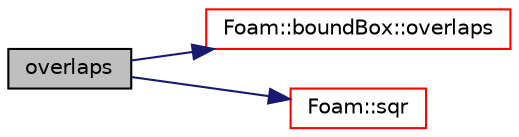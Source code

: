 digraph "overlaps"
{
  bgcolor="transparent";
  edge [fontname="Helvetica",fontsize="10",labelfontname="Helvetica",labelfontsize="10"];
  node [fontname="Helvetica",fontsize="10",shape=record];
  rankdir="LR";
  Node1 [label="overlaps",height=0.2,width=0.4,color="black", fillcolor="grey75", style="filled", fontcolor="black"];
  Node1 -> Node2 [color="midnightblue",fontsize="10",style="solid",fontname="Helvetica"];
  Node2 [label="Foam::boundBox::overlaps",height=0.2,width=0.4,color="red",URL="$a00154.html#ae46b6d265737ebf3cade1949d0be48f0",tooltip="Overlaps/touches boundingBox? "];
  Node1 -> Node3 [color="midnightblue",fontsize="10",style="solid",fontname="Helvetica"];
  Node3 [label="Foam::sqr",height=0.2,width=0.4,color="red",URL="$a10758.html#a277dc11c581d53826ab5090b08f3b17b"];
}
